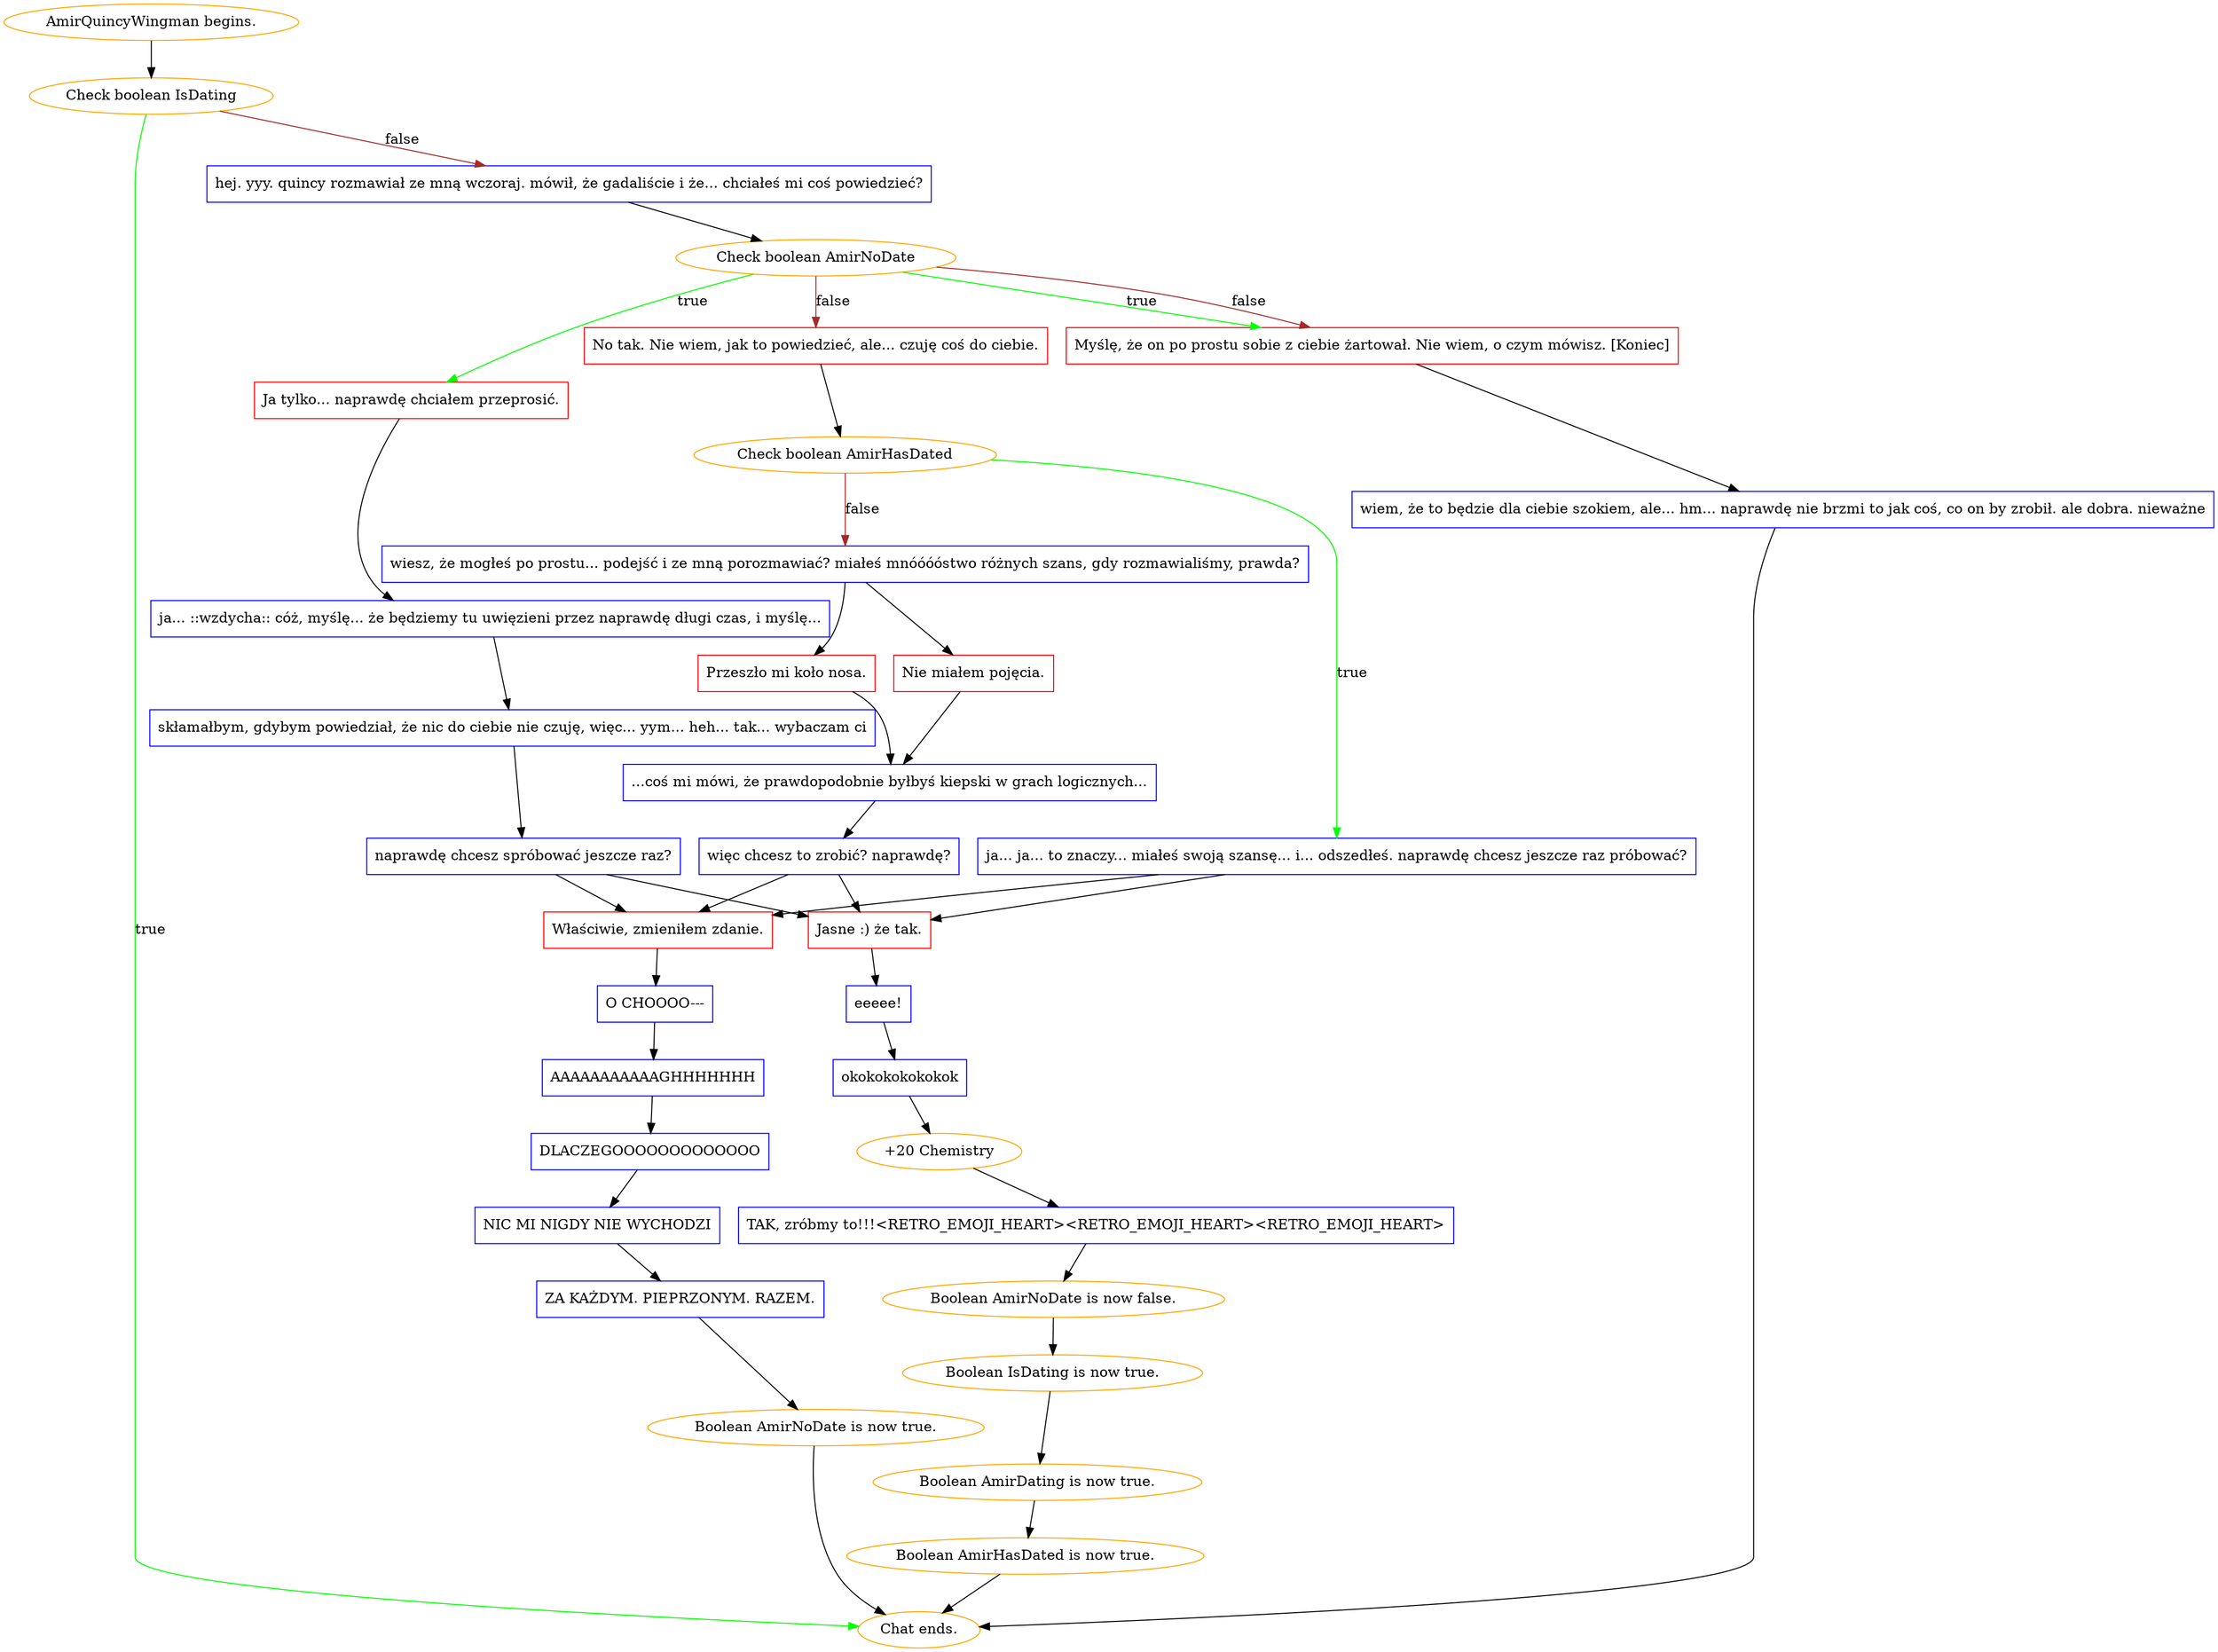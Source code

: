 digraph {
	"AmirQuincyWingman begins." [color=orange];
		"AmirQuincyWingman begins." -> j2651217478;
	j2651217478 [label="Check boolean IsDating",color=orange];
		j2651217478 -> "Chat ends." [label=true,color=green];
		j2651217478 -> j3722565582 [label=false,color=brown];
	"Chat ends." [color=orange];
	j3722565582 [label="hej. yyy. quincy rozmawiał ze mną wczoraj. mówił, że gadaliście i że... chciałeś mi coś powiedzieć?",shape=box,color=blue];
		j3722565582 -> j3947516618;
	j3947516618 [label="Check boolean AmirNoDate",color=orange];
		j3947516618 -> j462145068 [label=true,color=green];
		j3947516618 -> j3991609467 [label=true,color=green];
		j3947516618 -> j4136718624 [label=false,color=brown];
		j3947516618 -> j3991609467 [label=false,color=brown];
	j462145068 [label="Ja tylko... naprawdę chciałem przeprosić.",shape=box,color=red];
		j462145068 -> j253438620;
	j3991609467 [label="Myślę, że on po prostu sobie z ciebie żartował. Nie wiem, o czym mówisz. [Koniec]",shape=box,color=red];
		j3991609467 -> j1770884592;
	j4136718624 [label="No tak. Nie wiem, jak to powiedzieć, ale... czuję coś do ciebie.",shape=box,color=red];
		j4136718624 -> j1238065800;
	j253438620 [label="ja... ::wzdycha:: cóż, myślę... że będziemy tu uwięzieni przez naprawdę długi czas, i myślę...",shape=box,color=blue];
		j253438620 -> j1104436589;
	j1770884592 [label="wiem, że to będzie dla ciebie szokiem, ale... hm... naprawdę nie brzmi to jak coś, co on by zrobił. ale dobra. nieważne",shape=box,color=blue];
		j1770884592 -> "Chat ends.";
	j1238065800 [label="Check boolean AmirHasDated",color=orange];
		j1238065800 -> j581650827 [label=true,color=green];
		j1238065800 -> j1015094760 [label=false,color=brown];
	j1104436589 [label="skłamałbym, gdybym powiedział, że nic do ciebie nie czuję, więc... yym... heh... tak... wybaczam ci",shape=box,color=blue];
		j1104436589 -> j2674954467;
	j581650827 [label="ja... ja... to znaczy... miałeś swoją szansę... i... odszedłeś. naprawdę chcesz jeszcze raz próbować?",shape=box,color=blue];
		j581650827 -> j1838287737;
		j581650827 -> j1659303419;
	j1015094760 [label="wiesz, że mogłeś po prostu... podejść i ze mną porozmawiać? miałeś mnóóóóstwo różnych szans, gdy rozmawialiśmy, prawda?",shape=box,color=blue];
		j1015094760 -> j3279272795;
		j1015094760 -> j415462010;
	j2674954467 [label="naprawdę chcesz spróbować jeszcze raz?",shape=box,color=blue];
		j2674954467 -> j1838287737;
		j2674954467 -> j1659303419;
	j1838287737 [label="Jasne :) że tak.",shape=box,color=red];
		j1838287737 -> j741852824;
	j1659303419 [label="Właściwie, zmieniłem zdanie.",shape=box,color=red];
		j1659303419 -> j176393579;
	j3279272795 [label="Nie miałem pojęcia.",shape=box,color=red];
		j3279272795 -> j539656234;
	j415462010 [label="Przeszło mi koło nosa.",shape=box,color=red];
		j415462010 -> j539656234;
	j741852824 [label="eeeee!",shape=box,color=blue];
		j741852824 -> j2758762937;
	j176393579 [label="O CHOOOO---",shape=box,color=blue];
		j176393579 -> j717009313;
	j539656234 [label="...coś mi mówi, że prawdopodobnie byłbyś kiepski w grach logicznych...",shape=box,color=blue];
		j539656234 -> j2628880145;
	j2758762937 [label="okokokokokokok",shape=box,color=blue];
		j2758762937 -> j2087852815;
	j717009313 [label="AAAAAAAAAAAGHHHHHHH",shape=box,color=blue];
		j717009313 -> j1451393376;
	j2628880145 [label="więc chcesz to zrobić? naprawdę?",shape=box,color=blue];
		j2628880145 -> j1838287737;
		j2628880145 -> j1659303419;
	j2087852815 [label="+20 Chemistry",color=orange];
		j2087852815 -> j3943644675;
	j1451393376 [label="DLACZEGOOOOOOOOOOOOO",shape=box,color=blue];
		j1451393376 -> j3346761413;
	j3943644675 [label="TAK, zróbmy to!!!<RETRO_EMOJI_HEART><RETRO_EMOJI_HEART><RETRO_EMOJI_HEART>",shape=box,color=blue];
		j3943644675 -> j1639322704;
	j3346761413 [label="NIC MI NIGDY NIE WYCHODZI",shape=box,color=blue];
		j3346761413 -> j351081509;
	j1639322704 [label="Boolean AmirNoDate is now false.",color=orange];
		j1639322704 -> j3811959397;
	j351081509 [label="ZA KAŻDYM. PIEPRZONYM. RAZEM.",shape=box,color=blue];
		j351081509 -> j2322051913;
	j3811959397 [label="Boolean IsDating is now true.",color=orange];
		j3811959397 -> j718834166;
	j2322051913 [label="Boolean AmirNoDate is now true.",color=orange];
		j2322051913 -> "Chat ends.";
	j718834166 [label="Boolean AmirDating is now true.",color=orange];
		j718834166 -> j413995954;
	j413995954 [label="Boolean AmirHasDated is now true.",color=orange];
		j413995954 -> "Chat ends.";
}